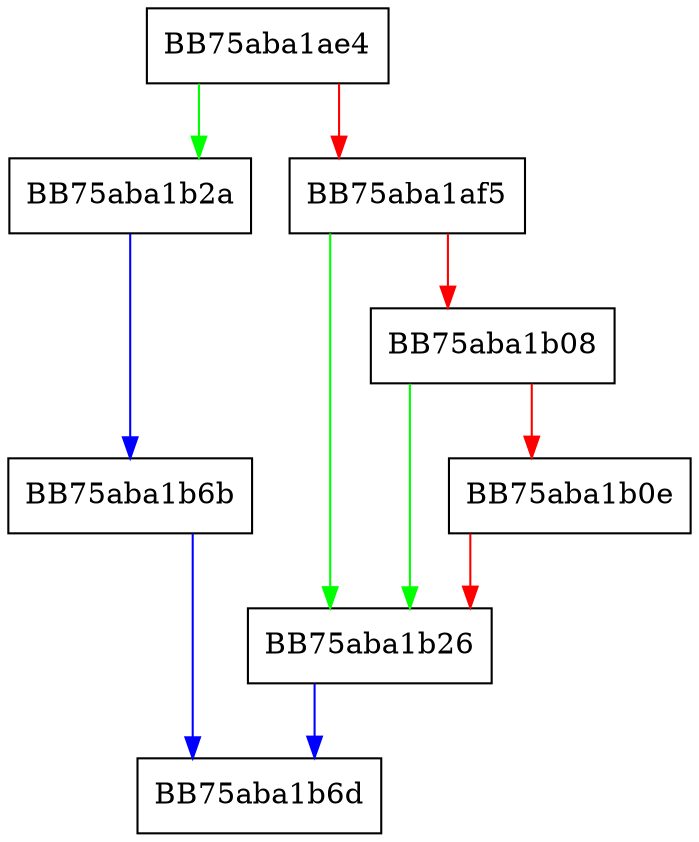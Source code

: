 digraph LoadAnomalyManager {
  node [shape="box"];
  graph [splines=ortho];
  BB75aba1ae4 -> BB75aba1b2a [color="green"];
  BB75aba1ae4 -> BB75aba1af5 [color="red"];
  BB75aba1af5 -> BB75aba1b26 [color="green"];
  BB75aba1af5 -> BB75aba1b08 [color="red"];
  BB75aba1b08 -> BB75aba1b26 [color="green"];
  BB75aba1b08 -> BB75aba1b0e [color="red"];
  BB75aba1b0e -> BB75aba1b26 [color="red"];
  BB75aba1b26 -> BB75aba1b6d [color="blue"];
  BB75aba1b2a -> BB75aba1b6b [color="blue"];
  BB75aba1b6b -> BB75aba1b6d [color="blue"];
}